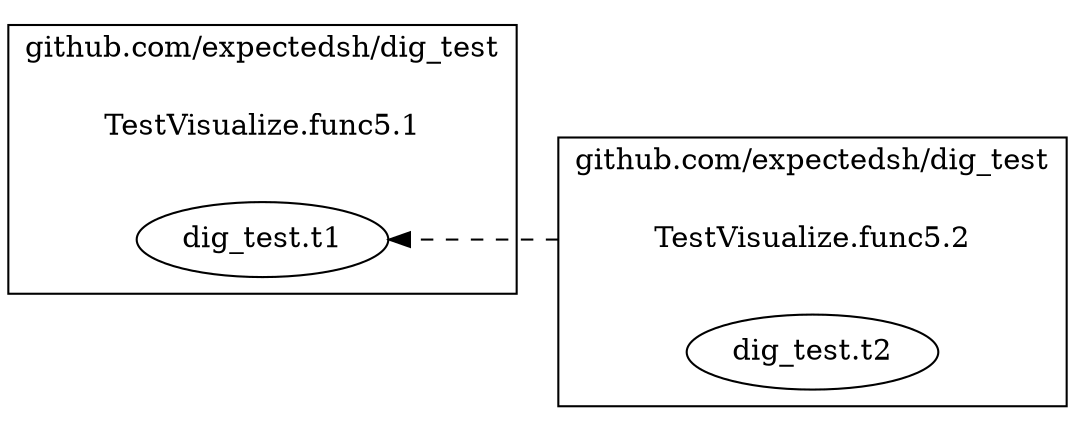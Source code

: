 digraph {
	rankdir=RL;
	graph [compound=true];
	
		subgraph cluster_0 {
			label = "github.com/expectedsh/dig_test";
			constructor_0 [shape=plaintext label="TestVisualize.func5.1"];
			
			"dig_test.t1" [label=<dig_test.t1>];
			
		}
		
		
		subgraph cluster_1 {
			label = "github.com/expectedsh/dig_test";
			constructor_1 [shape=plaintext label="TestVisualize.func5.2"];
			
			"dig_test.t2" [label=<dig_test.t2>];
			
		}
		
			constructor_1 -> "dig_test.t1" [ltail=cluster_1 style=dashed];
		
		
	
}
